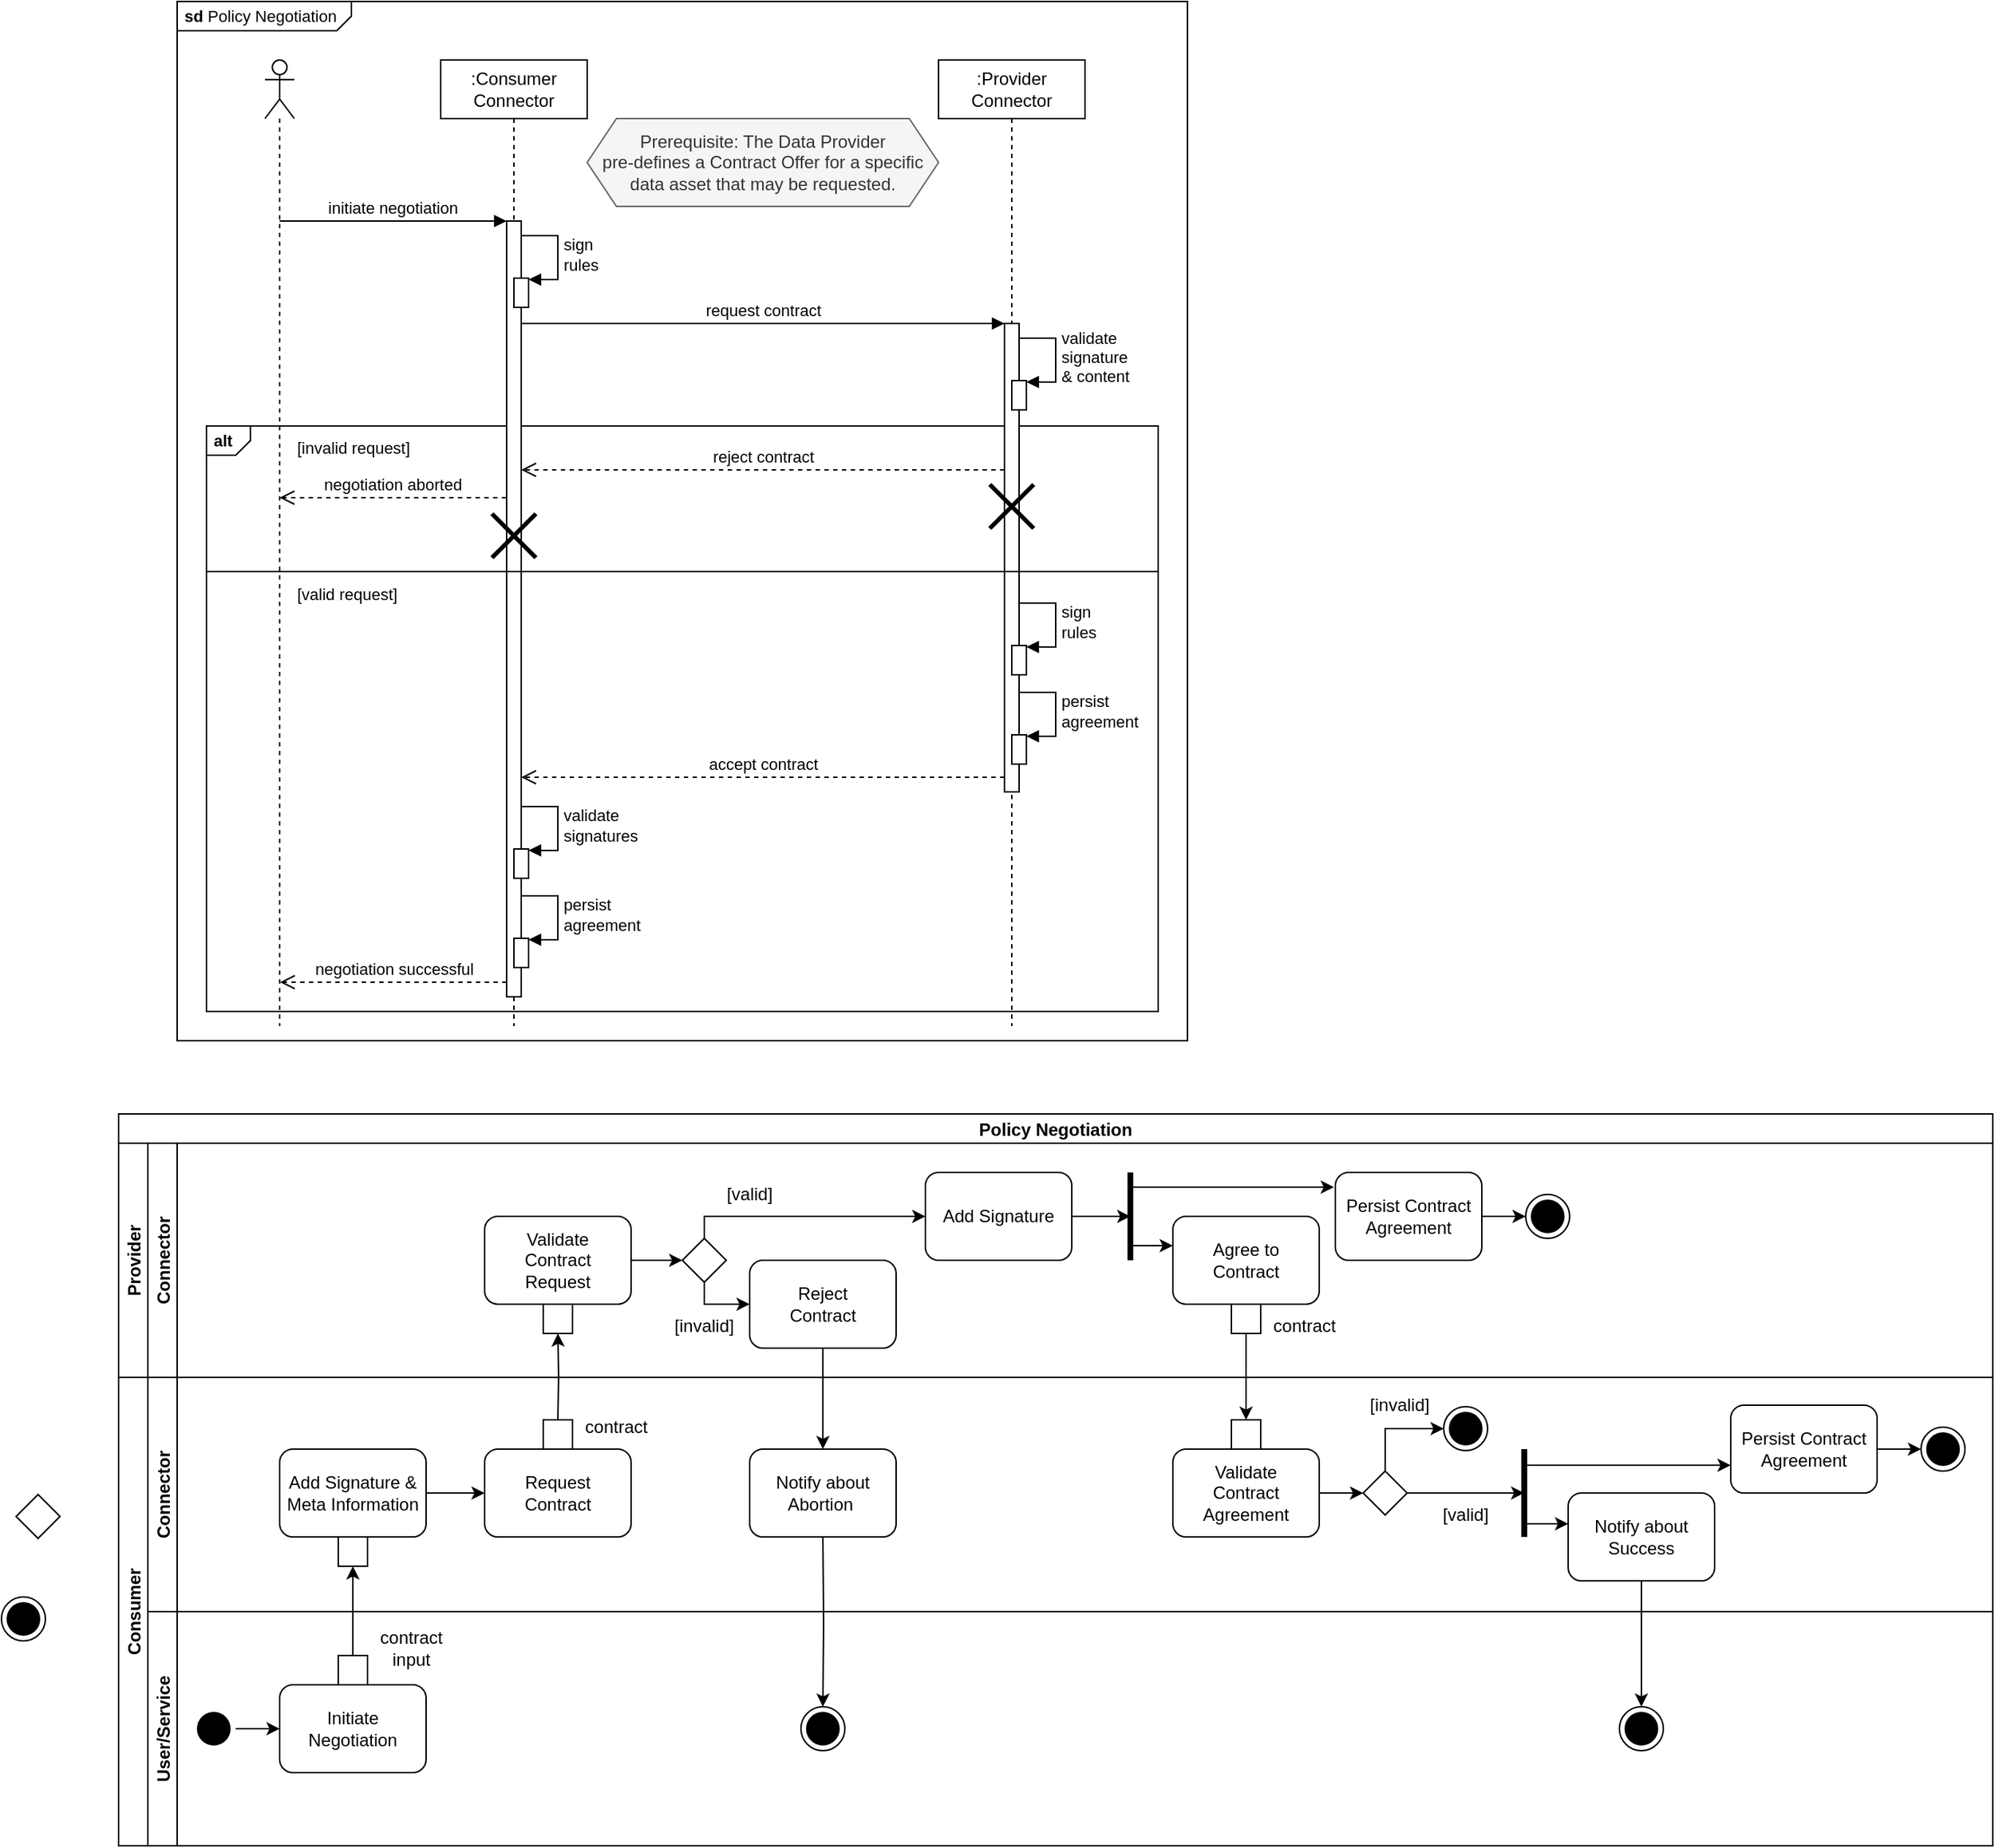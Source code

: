 <mxfile version="16.4.0" type="device"><diagram id="tE_fqfM_la-XXKDRrsFT" name="Page-1"><mxGraphModel dx="2401" dy="1236" grid="1" gridSize="10" guides="1" tooltips="1" connect="1" arrows="1" fold="1" page="1" pageScale="1" pageWidth="827" pageHeight="1169" math="0" shadow="0"><root><mxCell id="0"/><mxCell id="1" parent="0"/><mxCell id="YNL5BcN-_HgcnTqoEjPw-4" value="&lt;p style=&quot;margin: 0px ; margin-top: 4px ; margin-left: 5px ; text-align: left&quot;&gt;&lt;b&gt;sd&lt;/b&gt;  Policy Negotiation&lt;/p&gt;" style="html=1;shape=mxgraph.sysml.package;overflow=fill;labelX=119.69;align=left;spacingLeft=5;verticalAlign=top;spacingTop=-3;fontSize=11;fillColor=none;" parent="1" vertex="1"><mxGeometry y="40" width="690" height="710" as="geometry"/></mxCell><mxCell id="2CtGqb5mIchs0aXOwe0z-20" value="&lt;p style=&quot;margin: 4px 0px 0px 5px ; text-align: left ; font-size: 11px&quot;&gt;&lt;b&gt;alt&amp;nbsp;&lt;/b&gt;&lt;/p&gt;" style="html=1;shape=mxgraph.sysml.package;overflow=fill;labelX=30.42;align=left;spacingLeft=5;verticalAlign=top;spacingTop=-3;gradientColor=none;fillColor=none;fontSize=11;" parent="1" vertex="1"><mxGeometry x="20" y="330" width="650" height="400" as="geometry"/></mxCell><mxCell id="2CtGqb5mIchs0aXOwe0z-1" value="" style="shape=umlLifeline;participant=umlActor;perimeter=lifelinePerimeter;whiteSpace=wrap;html=1;container=1;collapsible=0;recursiveResize=0;verticalAlign=top;spacingTop=36;outlineConnect=0;" parent="1" vertex="1"><mxGeometry x="60" y="80" width="20" height="660" as="geometry"/></mxCell><mxCell id="2CtGqb5mIchs0aXOwe0z-3" value=":Consumer&lt;br&gt;Connector" style="shape=umlLifeline;perimeter=lifelinePerimeter;whiteSpace=wrap;html=1;container=1;collapsible=0;recursiveResize=0;outlineConnect=0;" parent="1" vertex="1"><mxGeometry x="180" y="80" width="100" height="660" as="geometry"/></mxCell><mxCell id="2CtGqb5mIchs0aXOwe0z-12" value="" style="html=1;points=[];perimeter=orthogonalPerimeter;" parent="2CtGqb5mIchs0aXOwe0z-3" vertex="1"><mxGeometry x="45" y="110" width="10" height="530" as="geometry"/></mxCell><mxCell id="k6yisNc5gz9uxQoMy3nS-1" value="" style="html=1;points=[];perimeter=orthogonalPerimeter;fontSize=11;fillColor=#FFFFFF;gradientColor=none;" parent="2CtGqb5mIchs0aXOwe0z-3" vertex="1"><mxGeometry x="50" y="149" width="10" height="20" as="geometry"/></mxCell><mxCell id="k6yisNc5gz9uxQoMy3nS-2" value="sign&lt;br&gt;rules" style="edgeStyle=orthogonalEdgeStyle;html=1;align=left;spacingLeft=2;endArrow=block;rounded=0;entryX=1;entryY=0;fontSize=11;" parent="2CtGqb5mIchs0aXOwe0z-3" edge="1"><mxGeometry relative="1" as="geometry"><mxPoint x="55" y="120" as="sourcePoint"/><Array as="points"><mxPoint x="80" y="120"/></Array><mxPoint x="60" y="150" as="targetPoint"/></mxGeometry></mxCell><mxCell id="k6yisNc5gz9uxQoMy3nS-7" value="" style="html=1;points=[];perimeter=orthogonalPerimeter;fontSize=11;fillColor=#FFFFFF;gradientColor=none;" parent="2CtGqb5mIchs0aXOwe0z-3" vertex="1"><mxGeometry x="50" y="539" width="10" height="20" as="geometry"/></mxCell><mxCell id="k6yisNc5gz9uxQoMy3nS-8" value="validate&lt;br&gt;signatures" style="edgeStyle=orthogonalEdgeStyle;html=1;align=left;spacingLeft=2;endArrow=block;rounded=0;entryX=1;entryY=0;fontSize=11;" parent="2CtGqb5mIchs0aXOwe0z-3" edge="1"><mxGeometry relative="1" as="geometry"><mxPoint x="55" y="510" as="sourcePoint"/><Array as="points"><mxPoint x="80" y="510"/></Array><mxPoint x="60" y="540" as="targetPoint"/></mxGeometry></mxCell><mxCell id="k6yisNc5gz9uxQoMy3nS-9" value="" style="html=1;points=[];perimeter=orthogonalPerimeter;fontSize=11;fillColor=#FFFFFF;gradientColor=none;" parent="2CtGqb5mIchs0aXOwe0z-3" vertex="1"><mxGeometry x="50" y="600" width="10" height="20" as="geometry"/></mxCell><mxCell id="k6yisNc5gz9uxQoMy3nS-10" value="persist&lt;br&gt;agreement" style="edgeStyle=orthogonalEdgeStyle;html=1;align=left;spacingLeft=2;endArrow=block;rounded=0;entryX=1;entryY=0;fontSize=11;" parent="2CtGqb5mIchs0aXOwe0z-3" edge="1"><mxGeometry relative="1" as="geometry"><mxPoint x="55" y="571" as="sourcePoint"/><Array as="points"><mxPoint x="80" y="571"/></Array><mxPoint x="60" y="601" as="targetPoint"/></mxGeometry></mxCell><mxCell id="2CtGqb5mIchs0aXOwe0z-14" value="negotiation successful" style="html=1;verticalAlign=bottom;endArrow=open;dashed=1;endSize=8;rounded=0;exitX=-0.031;exitY=0.975;exitDx=0;exitDy=0;exitPerimeter=0;" parent="2CtGqb5mIchs0aXOwe0z-3" edge="1"><mxGeometry relative="1" as="geometry"><mxPoint x="-109.761" y="630" as="targetPoint"/><mxPoint x="45.0" y="630" as="sourcePoint"/></mxGeometry></mxCell><mxCell id="2CtGqb5mIchs0aXOwe0z-4" value=":Provider&lt;br&gt;Connector" style="shape=umlLifeline;perimeter=lifelinePerimeter;whiteSpace=wrap;html=1;container=1;collapsible=0;recursiveResize=0;outlineConnect=0;" parent="1" vertex="1"><mxGeometry x="520" y="80" width="100" height="660" as="geometry"/></mxCell><mxCell id="2CtGqb5mIchs0aXOwe0z-15" value="" style="html=1;points=[];perimeter=orthogonalPerimeter;" parent="2CtGqb5mIchs0aXOwe0z-4" vertex="1"><mxGeometry x="45" y="180" width="10" height="320" as="geometry"/></mxCell><mxCell id="YNL5BcN-_HgcnTqoEjPw-17" value="" style="html=1;points=[];perimeter=orthogonalPerimeter;fontSize=11;fillColor=#FFFFFF;gradientColor=none;" parent="2CtGqb5mIchs0aXOwe0z-4" vertex="1"><mxGeometry x="50" y="400" width="10" height="20" as="geometry"/></mxCell><mxCell id="YNL5BcN-_HgcnTqoEjPw-18" value="sign&lt;br&gt;rules" style="edgeStyle=orthogonalEdgeStyle;html=1;align=left;spacingLeft=2;endArrow=block;rounded=0;entryX=1;entryY=0;fontSize=11;" parent="2CtGqb5mIchs0aXOwe0z-4" edge="1"><mxGeometry relative="1" as="geometry"><mxPoint x="55" y="371" as="sourcePoint"/><Array as="points"><mxPoint x="80" y="371"/></Array><mxPoint x="60" y="401" as="targetPoint"/></mxGeometry></mxCell><mxCell id="k6yisNc5gz9uxQoMy3nS-3" value="" style="html=1;points=[];perimeter=orthogonalPerimeter;fontSize=11;fillColor=#FFFFFF;gradientColor=none;" parent="2CtGqb5mIchs0aXOwe0z-4" vertex="1"><mxGeometry x="50" y="219" width="10" height="20" as="geometry"/></mxCell><mxCell id="k6yisNc5gz9uxQoMy3nS-4" value="validate&lt;br&gt;signature&lt;br&gt;&amp;amp; content" style="edgeStyle=orthogonalEdgeStyle;html=1;align=left;spacingLeft=2;endArrow=block;rounded=0;entryX=1;entryY=0;fontSize=11;" parent="2CtGqb5mIchs0aXOwe0z-4" edge="1"><mxGeometry relative="1" as="geometry"><mxPoint x="55" y="190" as="sourcePoint"/><Array as="points"><mxPoint x="80" y="190"/></Array><mxPoint x="60" y="220" as="targetPoint"/></mxGeometry></mxCell><mxCell id="k6yisNc5gz9uxQoMy3nS-5" value="" style="html=1;points=[];perimeter=orthogonalPerimeter;fontSize=11;fillColor=#FFFFFF;gradientColor=none;" parent="2CtGqb5mIchs0aXOwe0z-4" vertex="1"><mxGeometry x="50" y="461" width="10" height="20" as="geometry"/></mxCell><mxCell id="k6yisNc5gz9uxQoMy3nS-6" value="persist&lt;br&gt;agreement" style="edgeStyle=orthogonalEdgeStyle;html=1;align=left;spacingLeft=2;endArrow=block;rounded=0;entryX=1;entryY=0;fontSize=11;" parent="2CtGqb5mIchs0aXOwe0z-4" edge="1"><mxGeometry relative="1" as="geometry"><mxPoint x="55" y="432" as="sourcePoint"/><Array as="points"><mxPoint x="80" y="432"/></Array><mxPoint x="60" y="462" as="targetPoint"/></mxGeometry></mxCell><mxCell id="2CtGqb5mIchs0aXOwe0z-5" value="Prerequisite: The Data Provider &lt;br&gt;pre-defines a Contract Offer for a specific data asset that may be requested." style="shape=hexagon;perimeter=hexagonPerimeter2;whiteSpace=wrap;html=1;fixedSize=1;fillColor=#f5f5f5;fontColor=#333333;strokeColor=#666666;" parent="1" vertex="1"><mxGeometry x="280" y="120" width="240" height="60" as="geometry"/></mxCell><mxCell id="2CtGqb5mIchs0aXOwe0z-13" value="initiate negotiation" style="html=1;verticalAlign=bottom;endArrow=block;entryX=0;entryY=0;rounded=0;" parent="1" target="2CtGqb5mIchs0aXOwe0z-12" edge="1"><mxGeometry relative="1" as="geometry"><mxPoint x="69.929" y="190.0" as="sourcePoint"/></mxGeometry></mxCell><mxCell id="2CtGqb5mIchs0aXOwe0z-16" value="request contract" style="html=1;verticalAlign=bottom;endArrow=block;entryX=0;entryY=0;rounded=0;" parent="1" target="2CtGqb5mIchs0aXOwe0z-15" edge="1"><mxGeometry relative="1" as="geometry"><mxPoint x="235" y="260.0" as="sourcePoint"/></mxGeometry></mxCell><mxCell id="2CtGqb5mIchs0aXOwe0z-21" value="" style="endArrow=none;html=1;rounded=0;exitX=0;exitY=0.25;exitDx=0;exitDy=0;exitPerimeter=0;strokeWidth=1;entryX=1;entryY=0.25;entryDx=0;entryDy=0;entryPerimeter=0;" parent="1" edge="1"><mxGeometry width="50" height="50" relative="1" as="geometry"><mxPoint x="20" y="429.5" as="sourcePoint"/><mxPoint x="670" y="429.5" as="targetPoint"/></mxGeometry></mxCell><mxCell id="2CtGqb5mIchs0aXOwe0z-17" value="accept contract" style="html=1;verticalAlign=bottom;endArrow=open;dashed=1;endSize=8;exitX=0;exitY=0.95;rounded=0;" parent="1" edge="1"><mxGeometry relative="1" as="geometry"><mxPoint x="235" y="570.0" as="targetPoint"/><mxPoint x="565" y="570.0" as="sourcePoint"/></mxGeometry></mxCell><mxCell id="2CtGqb5mIchs0aXOwe0z-29" value="reject contract" style="html=1;verticalAlign=bottom;endArrow=open;dashed=1;endSize=8;rounded=0;fontSize=11;" parent="1" edge="1"><mxGeometry relative="1" as="geometry"><mxPoint x="565" y="360" as="sourcePoint"/><mxPoint x="235" y="360" as="targetPoint"/></mxGeometry></mxCell><mxCell id="2CtGqb5mIchs0aXOwe0z-30" value="" style="shape=umlDestroy;whiteSpace=wrap;html=1;strokeWidth=3;fontSize=11;fillColor=#FFFFFF;gradientColor=none;" parent="1" vertex="1"><mxGeometry x="555" y="370" width="30" height="30" as="geometry"/></mxCell><mxCell id="2CtGqb5mIchs0aXOwe0z-52" value="negotiation aborted" style="html=1;verticalAlign=bottom;endArrow=open;dashed=1;endSize=8;rounded=0;exitX=-0.031;exitY=0.975;exitDx=0;exitDy=0;exitPerimeter=0;" parent="1" edge="1"><mxGeometry relative="1" as="geometry"><mxPoint x="69.999" y="379.0" as="targetPoint"/><mxPoint x="224.76" y="379.0" as="sourcePoint"/></mxGeometry></mxCell><mxCell id="TY9Rv4WNxXMfEE6xXLbi-1" value="&lt;font style=&quot;font-size: 11px;&quot;&gt;[invalid request]&lt;/font&gt;" style="text;html=1;strokeColor=none;fillColor=none;align=left;verticalAlign=middle;whiteSpace=wrap;rounded=0;fontSize=11;" parent="1" vertex="1"><mxGeometry x="80" y="330" width="100" height="30" as="geometry"/></mxCell><mxCell id="TY9Rv4WNxXMfEE6xXLbi-2" value="" style="shape=umlDestroy;whiteSpace=wrap;html=1;strokeWidth=3;fontSize=11;fillColor=#FFFFFF;gradientColor=none;" parent="1" vertex="1"><mxGeometry x="215" y="390" width="30" height="30" as="geometry"/></mxCell><mxCell id="TY9Rv4WNxXMfEE6xXLbi-3" value="&lt;font style=&quot;font-size: 11px&quot;&gt;[valid request]&lt;/font&gt;" style="text;html=1;strokeColor=none;fillColor=none;align=left;verticalAlign=middle;whiteSpace=wrap;rounded=0;fontSize=11;" parent="1" vertex="1"><mxGeometry x="80" y="430" width="100" height="30" as="geometry"/></mxCell><mxCell id="oTyDyzDyuDvsUk6hn-8B-1" value="Policy Negotiation" style="swimlane;childLayout=stackLayout;resizeParent=1;resizeParentMax=0;horizontal=1;startSize=20;horizontalStack=0;fontStyle=1" parent="1" vertex="1"><mxGeometry x="-40" y="800" width="1280" height="500" as="geometry"/></mxCell><mxCell id="oTyDyzDyuDvsUk6hn-8B-128" style="edgeStyle=orthogonalEdgeStyle;rounded=0;orthogonalLoop=1;jettySize=auto;html=1;exitX=0.5;exitY=1;exitDx=0;exitDy=0;entryX=0.5;entryY=0;entryDx=0;entryDy=0;strokeWidth=1;" parent="oTyDyzDyuDvsUk6hn-8B-1" source="oTyDyzDyuDvsUk6hn-8B-87" edge="1"><mxGeometry relative="1" as="geometry"><mxPoint x="770" y="209" as="targetPoint"/></mxGeometry></mxCell><mxCell id="oTyDyzDyuDvsUk6hn-8B-2" value="Provider" style="swimlane;startSize=20;horizontal=0;" parent="oTyDyzDyuDvsUk6hn-8B-1" vertex="1"><mxGeometry y="20" width="1280" height="160" as="geometry"/></mxCell><mxCell id="oTyDyzDyuDvsUk6hn-8B-3" value="Connector" style="swimlane;startSize=20;horizontal=0;" parent="oTyDyzDyuDvsUk6hn-8B-2" vertex="1"><mxGeometry x="20" width="1260" height="160" as="geometry"/></mxCell><mxCell id="oTyDyzDyuDvsUk6hn-8B-82" value="Agree to &lt;br&gt;Contract" style="rounded=1;whiteSpace=wrap;html=1;strokeColor=default;" parent="oTyDyzDyuDvsUk6hn-8B-3" vertex="1"><mxGeometry x="700" y="50" width="100" height="60" as="geometry"/></mxCell><mxCell id="oTyDyzDyuDvsUk6hn-8B-87" value="" style="rounded=0;whiteSpace=wrap;html=1;strokeColor=default;" parent="oTyDyzDyuDvsUk6hn-8B-3" vertex="1"><mxGeometry x="740" y="110" width="20" height="20" as="geometry"/></mxCell><mxCell id="oTyDyzDyuDvsUk6hn-8B-129" value="contract" style="text;html=1;strokeColor=none;fillColor=none;align=center;verticalAlign=middle;whiteSpace=wrap;rounded=0;" parent="oTyDyzDyuDvsUk6hn-8B-3" vertex="1"><mxGeometry x="760" y="110" width="60" height="30" as="geometry"/></mxCell><mxCell id="oTyDyzDyuDvsUk6hn-8B-81" style="edgeStyle=orthogonalEdgeStyle;rounded=0;orthogonalLoop=1;jettySize=auto;html=1;strokeWidth=1;" parent="oTyDyzDyuDvsUk6hn-8B-3" edge="1"><mxGeometry relative="1" as="geometry"><mxPoint x="810" y="30" as="targetPoint"/><mxPoint x="670" y="30" as="sourcePoint"/></mxGeometry></mxCell><mxCell id="oTyDyzDyuDvsUk6hn-8B-177" style="edgeStyle=orthogonalEdgeStyle;rounded=0;orthogonalLoop=1;jettySize=auto;html=1;strokeWidth=1;entryX=0;entryY=0.25;entryDx=0;entryDy=0;" parent="oTyDyzDyuDvsUk6hn-8B-3" edge="1"><mxGeometry relative="1" as="geometry"><mxPoint x="700" y="70" as="targetPoint"/><mxPoint x="670" y="70" as="sourcePoint"/><Array as="points"><mxPoint x="670" y="70"/></Array></mxGeometry></mxCell><mxCell id="oTyDyzDyuDvsUk6hn-8B-62" style="edgeStyle=orthogonalEdgeStyle;rounded=0;orthogonalLoop=1;jettySize=auto;html=1;exitX=1;exitY=0.5;exitDx=0;exitDy=0;entryX=0;entryY=0.5;entryDx=0;entryDy=0;" parent="oTyDyzDyuDvsUk6hn-8B-2" source="oTyDyzDyuDvsUk6hn-8B-55" target="oTyDyzDyuDvsUk6hn-8B-60" edge="1"><mxGeometry relative="1" as="geometry"/></mxCell><mxCell id="oTyDyzDyuDvsUk6hn-8B-55" value="Validate &lt;br&gt;Contract &lt;br&gt;Request" style="rounded=1;whiteSpace=wrap;html=1;strokeColor=default;" parent="oTyDyzDyuDvsUk6hn-8B-2" vertex="1"><mxGeometry x="250" y="50" width="100" height="60" as="geometry"/></mxCell><mxCell id="oTyDyzDyuDvsUk6hn-8B-57" value="" style="rounded=0;whiteSpace=wrap;html=1;strokeColor=default;" parent="oTyDyzDyuDvsUk6hn-8B-2" vertex="1"><mxGeometry x="290" y="110" width="20" height="20" as="geometry"/></mxCell><mxCell id="oTyDyzDyuDvsUk6hn-8B-68" style="edgeStyle=orthogonalEdgeStyle;rounded=0;orthogonalLoop=1;jettySize=auto;html=1;exitX=0.5;exitY=1;exitDx=0;exitDy=0;entryX=0;entryY=0.5;entryDx=0;entryDy=0;" parent="oTyDyzDyuDvsUk6hn-8B-2" source="oTyDyzDyuDvsUk6hn-8B-60" target="oTyDyzDyuDvsUk6hn-8B-63" edge="1"><mxGeometry relative="1" as="geometry"><Array as="points"><mxPoint x="400" y="110"/></Array></mxGeometry></mxCell><mxCell id="oTyDyzDyuDvsUk6hn-8B-71" style="edgeStyle=orthogonalEdgeStyle;rounded=0;orthogonalLoop=1;jettySize=auto;html=1;exitX=0.5;exitY=0;exitDx=0;exitDy=0;entryX=0;entryY=0.5;entryDx=0;entryDy=0;" parent="oTyDyzDyuDvsUk6hn-8B-2" source="oTyDyzDyuDvsUk6hn-8B-60" target="oTyDyzDyuDvsUk6hn-8B-70" edge="1"><mxGeometry relative="1" as="geometry"><Array as="points"><mxPoint x="400" y="50"/></Array></mxGeometry></mxCell><mxCell id="oTyDyzDyuDvsUk6hn-8B-60" value="" style="rhombus;whiteSpace=wrap;html=1;strokeColor=default;" parent="oTyDyzDyuDvsUk6hn-8B-2" vertex="1"><mxGeometry x="385" y="65" width="30" height="30" as="geometry"/></mxCell><mxCell id="oTyDyzDyuDvsUk6hn-8B-63" value="Reject &lt;br&gt;Contract" style="rounded=1;whiteSpace=wrap;html=1;strokeColor=default;" parent="oTyDyzDyuDvsUk6hn-8B-2" vertex="1"><mxGeometry x="431" y="80" width="100" height="60" as="geometry"/></mxCell><mxCell id="oTyDyzDyuDvsUk6hn-8B-69" value="[invalid]" style="text;html=1;strokeColor=none;fillColor=none;align=center;verticalAlign=middle;whiteSpace=wrap;rounded=0;" parent="oTyDyzDyuDvsUk6hn-8B-2" vertex="1"><mxGeometry x="370" y="110" width="60" height="30" as="geometry"/></mxCell><mxCell id="oTyDyzDyuDvsUk6hn-8B-70" value="Add Signature" style="rounded=1;whiteSpace=wrap;html=1;strokeColor=default;" parent="oTyDyzDyuDvsUk6hn-8B-2" vertex="1"><mxGeometry x="551" y="20" width="100" height="60" as="geometry"/></mxCell><mxCell id="oTyDyzDyuDvsUk6hn-8B-72" value="[valid]" style="text;html=1;strokeColor=none;fillColor=none;align=center;verticalAlign=middle;whiteSpace=wrap;rounded=0;" parent="oTyDyzDyuDvsUk6hn-8B-2" vertex="1"><mxGeometry x="401" y="20" width="60" height="30" as="geometry"/></mxCell><mxCell id="oTyDyzDyuDvsUk6hn-8B-80" style="edgeStyle=orthogonalEdgeStyle;rounded=0;orthogonalLoop=1;jettySize=auto;html=1;exitX=1;exitY=0.5;exitDx=0;exitDy=0;entryX=0;entryY=0.5;entryDx=0;entryDy=0;strokeWidth=1;" parent="oTyDyzDyuDvsUk6hn-8B-2" source="oTyDyzDyuDvsUk6hn-8B-73" target="oTyDyzDyuDvsUk6hn-8B-79" edge="1"><mxGeometry relative="1" as="geometry"/></mxCell><mxCell id="oTyDyzDyuDvsUk6hn-8B-73" value="Persist Contract&lt;br&gt;Agreement" style="rounded=1;whiteSpace=wrap;html=1;strokeColor=default;" parent="oTyDyzDyuDvsUk6hn-8B-2" vertex="1"><mxGeometry x="831" y="20" width="100" height="60" as="geometry"/></mxCell><mxCell id="oTyDyzDyuDvsUk6hn-8B-77" value="" style="endArrow=none;html=1;rounded=0;strokeWidth=4;" parent="oTyDyzDyuDvsUk6hn-8B-2" edge="1"><mxGeometry width="50" height="50" relative="1" as="geometry"><mxPoint x="691" y="80" as="sourcePoint"/><mxPoint x="691" y="20" as="targetPoint"/></mxGeometry></mxCell><mxCell id="oTyDyzDyuDvsUk6hn-8B-79" value="" style="ellipse;html=1;shape=endState;fillColor=#000000;strokeColor=#000000;" parent="oTyDyzDyuDvsUk6hn-8B-2" vertex="1"><mxGeometry x="961" y="35" width="30" height="30" as="geometry"/></mxCell><mxCell id="oTyDyzDyuDvsUk6hn-8B-67" style="edgeStyle=orthogonalEdgeStyle;rounded=0;orthogonalLoop=1;jettySize=auto;html=1;exitX=0.5;exitY=1;exitDx=0;exitDy=0;entryX=0.5;entryY=0;entryDx=0;entryDy=0;" parent="oTyDyzDyuDvsUk6hn-8B-1" source="oTyDyzDyuDvsUk6hn-8B-63" edge="1"><mxGeometry relative="1" as="geometry"><mxPoint x="481" y="229" as="targetPoint"/></mxGeometry></mxCell><mxCell id="oTyDyzDyuDvsUk6hn-8B-31" value="Consumer" style="swimlane;startSize=20;horizontal=0;" parent="oTyDyzDyuDvsUk6hn-8B-1" vertex="1"><mxGeometry y="180" width="1280" height="320" as="geometry"/></mxCell><mxCell id="oTyDyzDyuDvsUk6hn-8B-40" value="User/Service" style="swimlane;startSize=20;horizontal=0;" parent="oTyDyzDyuDvsUk6hn-8B-31" vertex="1"><mxGeometry x="20" y="160" width="1260" height="160" as="geometry"/></mxCell><mxCell id="oTyDyzDyuDvsUk6hn-8B-33" value="" style="ellipse;html=1;shape=startState;fillColor=#000000;strokeColor=default;" parent="oTyDyzDyuDvsUk6hn-8B-40" vertex="1"><mxGeometry x="30" y="65" width="30" height="30" as="geometry"/></mxCell><mxCell id="oTyDyzDyuDvsUk6hn-8B-34" value="Initiate Negotiation" style="rounded=1;whiteSpace=wrap;html=1;strokeColor=default;" parent="oTyDyzDyuDvsUk6hn-8B-40" vertex="1"><mxGeometry x="90" y="50" width="100" height="60" as="geometry"/></mxCell><mxCell id="oTyDyzDyuDvsUk6hn-8B-35" style="edgeStyle=orthogonalEdgeStyle;rounded=0;orthogonalLoop=1;jettySize=auto;html=1;exitX=1;exitY=0.5;exitDx=0;exitDy=0;" parent="oTyDyzDyuDvsUk6hn-8B-40" source="oTyDyzDyuDvsUk6hn-8B-33" target="oTyDyzDyuDvsUk6hn-8B-34" edge="1"><mxGeometry relative="1" as="geometry"/></mxCell><mxCell id="oTyDyzDyuDvsUk6hn-8B-36" value="" style="rounded=0;whiteSpace=wrap;html=1;strokeColor=default;" parent="oTyDyzDyuDvsUk6hn-8B-40" vertex="1"><mxGeometry x="130" y="30" width="20" height="20" as="geometry"/></mxCell><mxCell id="oTyDyzDyuDvsUk6hn-8B-51" value="contract input" style="text;html=1;strokeColor=none;fillColor=none;align=center;verticalAlign=middle;whiteSpace=wrap;rounded=0;" parent="oTyDyzDyuDvsUk6hn-8B-40" vertex="1"><mxGeometry x="150" y="10" width="60" height="30" as="geometry"/></mxCell><mxCell id="oTyDyzDyuDvsUk6hn-8B-65" value="" style="ellipse;html=1;shape=endState;fillColor=#000000;strokeColor=#000000;" parent="oTyDyzDyuDvsUk6hn-8B-40" vertex="1"><mxGeometry x="446" y="65" width="30" height="30" as="geometry"/></mxCell><mxCell id="oTyDyzDyuDvsUk6hn-8B-174" value="" style="ellipse;html=1;shape=endState;fillColor=#000000;strokeColor=#000000;" parent="oTyDyzDyuDvsUk6hn-8B-40" vertex="1"><mxGeometry x="1005" y="65" width="30" height="30" as="geometry"/></mxCell><mxCell id="oTyDyzDyuDvsUk6hn-8B-27" style="edgeStyle=orthogonalEdgeStyle;rounded=0;orthogonalLoop=1;jettySize=auto;html=1;exitX=0.5;exitY=0;exitDx=0;exitDy=0;entryX=0.5;entryY=1;entryDx=0;entryDy=0;" parent="oTyDyzDyuDvsUk6hn-8B-31" source="oTyDyzDyuDvsUk6hn-8B-36" edge="1"><mxGeometry relative="1" as="geometry"><mxPoint x="160" y="129" as="targetPoint"/></mxGeometry></mxCell><mxCell id="oTyDyzDyuDvsUk6hn-8B-66" style="edgeStyle=orthogonalEdgeStyle;rounded=0;orthogonalLoop=1;jettySize=auto;html=1;exitX=0.5;exitY=1;exitDx=0;exitDy=0;entryX=0.5;entryY=0;entryDx=0;entryDy=0;" parent="oTyDyzDyuDvsUk6hn-8B-31" target="oTyDyzDyuDvsUk6hn-8B-65" edge="1"><mxGeometry relative="1" as="geometry"><mxPoint x="481" y="109" as="sourcePoint"/></mxGeometry></mxCell><mxCell id="oTyDyzDyuDvsUk6hn-8B-59" style="edgeStyle=orthogonalEdgeStyle;rounded=0;orthogonalLoop=1;jettySize=auto;html=1;exitX=0.5;exitY=0;exitDx=0;exitDy=0;entryX=0.5;entryY=1;entryDx=0;entryDy=0;" parent="oTyDyzDyuDvsUk6hn-8B-1" target="oTyDyzDyuDvsUk6hn-8B-57" edge="1"><mxGeometry relative="1" as="geometry"><mxPoint x="300" y="209" as="sourcePoint"/></mxGeometry></mxCell><mxCell id="oTyDyzDyuDvsUk6hn-8B-53" value="" style="rhombus;whiteSpace=wrap;html=1;strokeColor=default;" parent="1" vertex="1"><mxGeometry x="-110" y="1060" width="30" height="30" as="geometry"/></mxCell><mxCell id="oTyDyzDyuDvsUk6hn-8B-54" value="" style="ellipse;html=1;shape=endState;fillColor=#000000;strokeColor=#000000;" parent="1" vertex="1"><mxGeometry x="-120" y="1130" width="30" height="30" as="geometry"/></mxCell><mxCell id="oTyDyzDyuDvsUk6hn-8B-61" value="Request &lt;br&gt;Contract" style="rounded=1;whiteSpace=wrap;html=1;strokeColor=default;" parent="1" vertex="1"><mxGeometry x="210" y="1029" width="100" height="60" as="geometry"/></mxCell><mxCell id="oTyDyzDyuDvsUk6hn-8B-78" style="edgeStyle=orthogonalEdgeStyle;rounded=0;orthogonalLoop=1;jettySize=auto;html=1;exitX=1;exitY=0.5;exitDx=0;exitDy=0;strokeWidth=1;" parent="1" source="oTyDyzDyuDvsUk6hn-8B-70" edge="1"><mxGeometry relative="1" as="geometry"><mxPoint x="651" y="870" as="targetPoint"/></mxGeometry></mxCell><mxCell id="oTyDyzDyuDvsUk6hn-8B-139" value="Connector" style="swimlane;startSize=20;horizontal=0;" parent="1" vertex="1"><mxGeometry x="-20" y="980" width="1260" height="160" as="geometry"/></mxCell><mxCell id="oTyDyzDyuDvsUk6hn-8B-140" value="Add Signature &amp;amp; Meta Information" style="rounded=1;whiteSpace=wrap;html=1;strokeColor=default;" parent="oTyDyzDyuDvsUk6hn-8B-139" vertex="1"><mxGeometry x="90" y="49" width="100" height="60" as="geometry"/></mxCell><mxCell id="oTyDyzDyuDvsUk6hn-8B-141" value="" style="rounded=0;whiteSpace=wrap;html=1;strokeColor=default;" parent="oTyDyzDyuDvsUk6hn-8B-139" vertex="1"><mxGeometry x="130" y="109" width="20" height="20" as="geometry"/></mxCell><mxCell id="oTyDyzDyuDvsUk6hn-8B-142" style="edgeStyle=orthogonalEdgeStyle;rounded=0;orthogonalLoop=1;jettySize=auto;html=1;exitX=1;exitY=0.5;exitDx=0;exitDy=0;entryX=0;entryY=0.5;entryDx=0;entryDy=0;" parent="oTyDyzDyuDvsUk6hn-8B-139" source="oTyDyzDyuDvsUk6hn-8B-140" edge="1"><mxGeometry relative="1" as="geometry"><mxPoint x="230" y="79" as="targetPoint"/></mxGeometry></mxCell><mxCell id="oTyDyzDyuDvsUk6hn-8B-143" value="" style="rounded=0;whiteSpace=wrap;html=1;strokeColor=default;" parent="oTyDyzDyuDvsUk6hn-8B-139" vertex="1"><mxGeometry x="270" y="29" width="20" height="20" as="geometry"/></mxCell><mxCell id="oTyDyzDyuDvsUk6hn-8B-144" value="contract" style="text;html=1;strokeColor=none;fillColor=none;align=center;verticalAlign=middle;whiteSpace=wrap;rounded=0;" parent="oTyDyzDyuDvsUk6hn-8B-139" vertex="1"><mxGeometry x="290" y="19" width="60" height="30" as="geometry"/></mxCell><mxCell id="oTyDyzDyuDvsUk6hn-8B-145" value="Notify about Abortion&amp;nbsp;" style="rounded=1;whiteSpace=wrap;html=1;strokeColor=default;" parent="oTyDyzDyuDvsUk6hn-8B-139" vertex="1"><mxGeometry x="411" y="49" width="100" height="60" as="geometry"/></mxCell><mxCell id="oTyDyzDyuDvsUk6hn-8B-146" value="Validate &lt;br&gt;Contract &lt;br&gt;Agreement" style="rounded=1;whiteSpace=wrap;html=1;strokeColor=default;" parent="oTyDyzDyuDvsUk6hn-8B-139" vertex="1"><mxGeometry x="700" y="49" width="100" height="60" as="geometry"/></mxCell><mxCell id="oTyDyzDyuDvsUk6hn-8B-147" value="" style="rounded=0;whiteSpace=wrap;html=1;strokeColor=default;" parent="oTyDyzDyuDvsUk6hn-8B-139" vertex="1"><mxGeometry x="740" y="29" width="20" height="20" as="geometry"/></mxCell><mxCell id="oTyDyzDyuDvsUk6hn-8B-148" value="" style="endArrow=none;html=1;rounded=0;strokeWidth=4;" parent="oTyDyzDyuDvsUk6hn-8B-139" edge="1"><mxGeometry width="50" height="50" relative="1" as="geometry"><mxPoint x="940" y="109" as="sourcePoint"/><mxPoint x="940" y="49" as="targetPoint"/></mxGeometry></mxCell><mxCell id="oTyDyzDyuDvsUk6hn-8B-167" value="Persist Contract&lt;br&gt;Agreement" style="rounded=1;whiteSpace=wrap;html=1;strokeColor=default;" parent="oTyDyzDyuDvsUk6hn-8B-139" vertex="1"><mxGeometry x="1081" y="19" width="100" height="60" as="geometry"/></mxCell><mxCell id="oTyDyzDyuDvsUk6hn-8B-168" value="" style="ellipse;html=1;shape=endState;fillColor=#000000;strokeColor=#000000;" parent="oTyDyzDyuDvsUk6hn-8B-139" vertex="1"><mxGeometry x="1211" y="34" width="30" height="30" as="geometry"/></mxCell><mxCell id="oTyDyzDyuDvsUk6hn-8B-166" style="edgeStyle=orthogonalEdgeStyle;rounded=0;orthogonalLoop=1;jettySize=auto;html=1;exitX=1;exitY=0.5;exitDx=0;exitDy=0;entryX=0;entryY=0.5;entryDx=0;entryDy=0;strokeWidth=1;" parent="oTyDyzDyuDvsUk6hn-8B-139" source="oTyDyzDyuDvsUk6hn-8B-167" target="oTyDyzDyuDvsUk6hn-8B-168" edge="1"><mxGeometry relative="1" as="geometry"/></mxCell><mxCell id="oTyDyzDyuDvsUk6hn-8B-169" value="Notify about Success" style="rounded=1;whiteSpace=wrap;html=1;strokeColor=default;" parent="oTyDyzDyuDvsUk6hn-8B-139" vertex="1"><mxGeometry x="970" y="79" width="100" height="60" as="geometry"/></mxCell><mxCell id="xu7k5p_siePR5SfAQ4hK-5" style="edgeStyle=orthogonalEdgeStyle;rounded=0;orthogonalLoop=1;jettySize=auto;html=1;exitX=0.5;exitY=0;exitDx=0;exitDy=0;entryX=0;entryY=0.5;entryDx=0;entryDy=0;strokeWidth=1;" edge="1" parent="oTyDyzDyuDvsUk6hn-8B-139" source="xu7k5p_siePR5SfAQ4hK-1" target="xu7k5p_siePR5SfAQ4hK-4"><mxGeometry relative="1" as="geometry"/></mxCell><mxCell id="xu7k5p_siePR5SfAQ4hK-1" value="" style="rhombus;whiteSpace=wrap;html=1;strokeColor=default;" vertex="1" parent="oTyDyzDyuDvsUk6hn-8B-139"><mxGeometry x="830" y="64" width="30" height="30" as="geometry"/></mxCell><mxCell id="xu7k5p_siePR5SfAQ4hK-3" value="[valid]" style="text;html=1;strokeColor=none;fillColor=none;align=center;verticalAlign=middle;whiteSpace=wrap;rounded=0;" vertex="1" parent="oTyDyzDyuDvsUk6hn-8B-139"><mxGeometry x="870" y="79" width="60" height="30" as="geometry"/></mxCell><mxCell id="xu7k5p_siePR5SfAQ4hK-4" value="" style="ellipse;html=1;shape=endState;fillColor=#000000;strokeColor=#000000;" vertex="1" parent="oTyDyzDyuDvsUk6hn-8B-139"><mxGeometry x="885" y="20" width="30" height="30" as="geometry"/></mxCell><mxCell id="xu7k5p_siePR5SfAQ4hK-6" value="[invalid]" style="text;html=1;strokeColor=none;fillColor=none;align=center;verticalAlign=middle;whiteSpace=wrap;rounded=0;" vertex="1" parent="oTyDyzDyuDvsUk6hn-8B-139"><mxGeometry x="825" y="4" width="60" height="30" as="geometry"/></mxCell><mxCell id="oTyDyzDyuDvsUk6hn-8B-149" style="edgeStyle=orthogonalEdgeStyle;rounded=0;orthogonalLoop=1;jettySize=auto;html=1;exitX=1;exitY=0.5;exitDx=0;exitDy=0;strokeWidth=1;" parent="1" source="oTyDyzDyuDvsUk6hn-8B-146" edge="1"><mxGeometry relative="1" as="geometry"><mxPoint x="810" y="1059" as="targetPoint"/></mxGeometry></mxCell><mxCell id="oTyDyzDyuDvsUk6hn-8B-172" style="edgeStyle=orthogonalEdgeStyle;rounded=0;orthogonalLoop=1;jettySize=auto;html=1;exitX=0;exitY=0.75;exitDx=0;exitDy=0;strokeWidth=1;entryX=0;entryY=0.75;entryDx=0;entryDy=0;" parent="1" edge="1"><mxGeometry relative="1" as="geometry"><mxPoint x="1061" y="1040" as="targetPoint"/><mxPoint x="920" y="1040" as="sourcePoint"/></mxGeometry></mxCell><mxCell id="oTyDyzDyuDvsUk6hn-8B-173" style="edgeStyle=orthogonalEdgeStyle;rounded=0;orthogonalLoop=1;jettySize=auto;html=1;exitX=0;exitY=0.25;exitDx=0;exitDy=0;strokeWidth=1;entryX=0;entryY=0.25;entryDx=0;entryDy=0;" parent="1" edge="1"><mxGeometry relative="1" as="geometry"><mxPoint x="950" y="1080" as="targetPoint"/><mxPoint x="920" y="1080" as="sourcePoint"/></mxGeometry></mxCell><mxCell id="oTyDyzDyuDvsUk6hn-8B-175" style="edgeStyle=orthogonalEdgeStyle;rounded=0;orthogonalLoop=1;jettySize=auto;html=1;exitX=0.5;exitY=1;exitDx=0;exitDy=0;entryX=0.5;entryY=0;entryDx=0;entryDy=0;strokeWidth=1;" parent="1" source="oTyDyzDyuDvsUk6hn-8B-169" target="oTyDyzDyuDvsUk6hn-8B-174" edge="1"><mxGeometry relative="1" as="geometry"/></mxCell><mxCell id="xu7k5p_siePR5SfAQ4hK-2" style="edgeStyle=orthogonalEdgeStyle;rounded=0;orthogonalLoop=1;jettySize=auto;html=1;exitX=1;exitY=0.5;exitDx=0;exitDy=0;strokeWidth=1;" edge="1" parent="1" source="xu7k5p_siePR5SfAQ4hK-1"><mxGeometry relative="1" as="geometry"><mxPoint x="920" y="1058.952" as="targetPoint"/></mxGeometry></mxCell></root></mxGraphModel></diagram></mxfile>